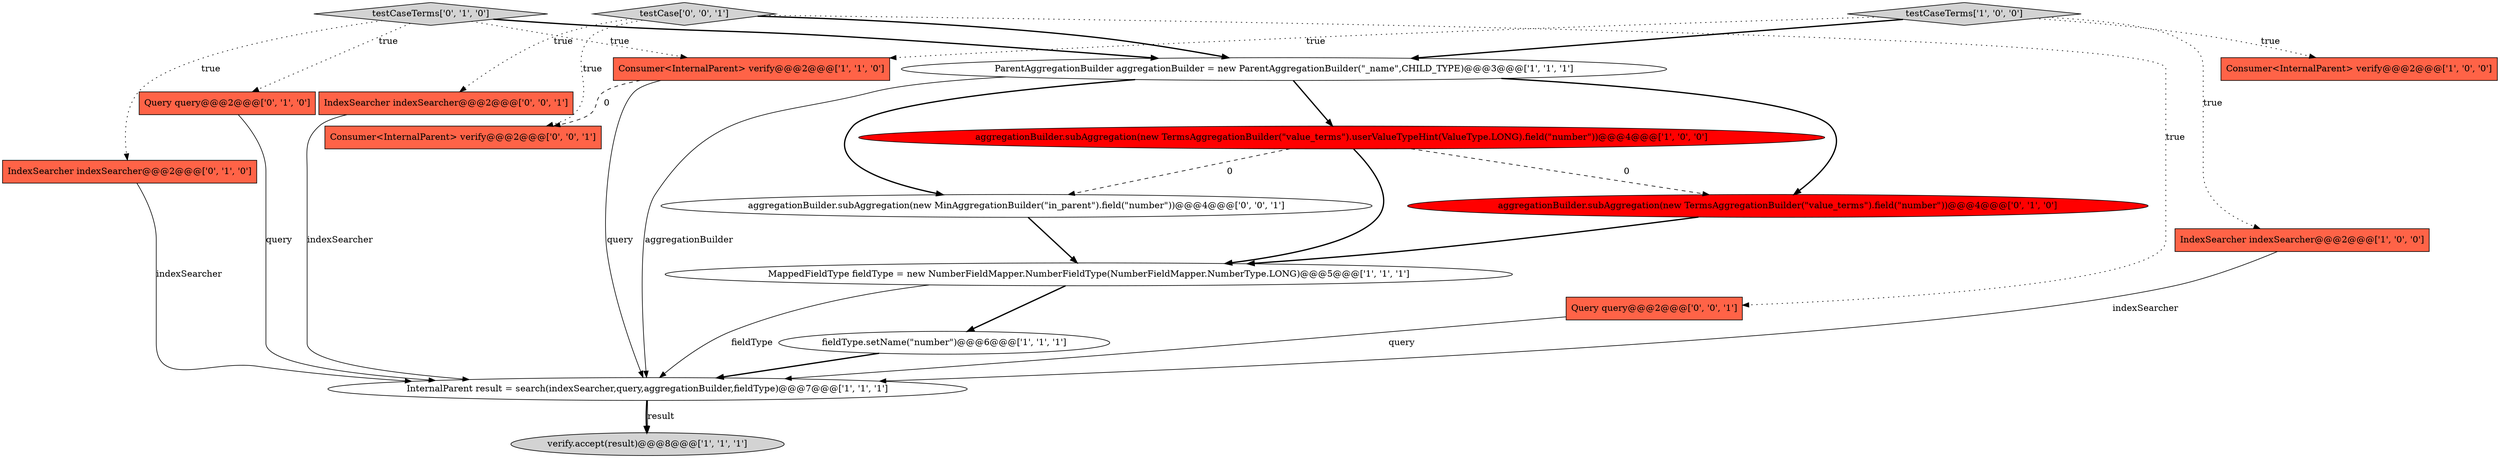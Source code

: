 digraph {
12 [style = filled, label = "Query query@@@2@@@['0', '1', '0']", fillcolor = tomato, shape = box image = "AAA0AAABBB2BBB"];
11 [style = filled, label = "IndexSearcher indexSearcher@@@2@@@['0', '1', '0']", fillcolor = tomato, shape = box image = "AAA0AAABBB2BBB"];
18 [style = filled, label = "Consumer<InternalParent> verify@@@2@@@['0', '0', '1']", fillcolor = tomato, shape = box image = "AAA0AAABBB3BBB"];
3 [style = filled, label = "aggregationBuilder.subAggregation(new TermsAggregationBuilder(\"value_terms\").userValueTypeHint(ValueType.LONG).field(\"number\"))@@@4@@@['1', '0', '0']", fillcolor = red, shape = ellipse image = "AAA1AAABBB1BBB"];
2 [style = filled, label = "ParentAggregationBuilder aggregationBuilder = new ParentAggregationBuilder(\"_name\",CHILD_TYPE)@@@3@@@['1', '1', '1']", fillcolor = white, shape = ellipse image = "AAA0AAABBB1BBB"];
4 [style = filled, label = "IndexSearcher indexSearcher@@@2@@@['1', '0', '0']", fillcolor = tomato, shape = box image = "AAA0AAABBB1BBB"];
13 [style = filled, label = "testCaseTerms['0', '1', '0']", fillcolor = lightgray, shape = diamond image = "AAA0AAABBB2BBB"];
15 [style = filled, label = "testCase['0', '0', '1']", fillcolor = lightgray, shape = diamond image = "AAA0AAABBB3BBB"];
1 [style = filled, label = "testCaseTerms['1', '0', '0']", fillcolor = lightgray, shape = diamond image = "AAA0AAABBB1BBB"];
6 [style = filled, label = "MappedFieldType fieldType = new NumberFieldMapper.NumberFieldType(NumberFieldMapper.NumberType.LONG)@@@5@@@['1', '1', '1']", fillcolor = white, shape = ellipse image = "AAA0AAABBB1BBB"];
7 [style = filled, label = "verify.accept(result)@@@8@@@['1', '1', '1']", fillcolor = lightgray, shape = ellipse image = "AAA0AAABBB1BBB"];
8 [style = filled, label = "Consumer<InternalParent> verify@@@2@@@['1', '0', '0']", fillcolor = tomato, shape = box image = "AAA0AAABBB1BBB"];
14 [style = filled, label = "Query query@@@2@@@['0', '0', '1']", fillcolor = tomato, shape = box image = "AAA0AAABBB3BBB"];
16 [style = filled, label = "aggregationBuilder.subAggregation(new MinAggregationBuilder(\"in_parent\").field(\"number\"))@@@4@@@['0', '0', '1']", fillcolor = white, shape = ellipse image = "AAA0AAABBB3BBB"];
17 [style = filled, label = "IndexSearcher indexSearcher@@@2@@@['0', '0', '1']", fillcolor = tomato, shape = box image = "AAA0AAABBB3BBB"];
5 [style = filled, label = "InternalParent result = search(indexSearcher,query,aggregationBuilder,fieldType)@@@7@@@['1', '1', '1']", fillcolor = white, shape = ellipse image = "AAA0AAABBB1BBB"];
10 [style = filled, label = "aggregationBuilder.subAggregation(new TermsAggregationBuilder(\"value_terms\").field(\"number\"))@@@4@@@['0', '1', '0']", fillcolor = red, shape = ellipse image = "AAA1AAABBB2BBB"];
9 [style = filled, label = "Consumer<InternalParent> verify@@@2@@@['1', '1', '0']", fillcolor = tomato, shape = box image = "AAA0AAABBB1BBB"];
0 [style = filled, label = "fieldType.setName(\"number\")@@@6@@@['1', '1', '1']", fillcolor = white, shape = ellipse image = "AAA0AAABBB1BBB"];
9->5 [style = solid, label="query"];
15->2 [style = bold, label=""];
11->5 [style = solid, label="indexSearcher"];
13->12 [style = dotted, label="true"];
9->18 [style = dashed, label="0"];
16->6 [style = bold, label=""];
2->3 [style = bold, label=""];
15->18 [style = dotted, label="true"];
3->6 [style = bold, label=""];
17->5 [style = solid, label="indexSearcher"];
6->0 [style = bold, label=""];
1->4 [style = dotted, label="true"];
6->5 [style = solid, label="fieldType"];
15->14 [style = dotted, label="true"];
2->10 [style = bold, label=""];
14->5 [style = solid, label="query"];
10->6 [style = bold, label=""];
2->5 [style = solid, label="aggregationBuilder"];
12->5 [style = solid, label="query"];
15->17 [style = dotted, label="true"];
13->9 [style = dotted, label="true"];
1->9 [style = dotted, label="true"];
4->5 [style = solid, label="indexSearcher"];
1->8 [style = dotted, label="true"];
5->7 [style = bold, label=""];
13->11 [style = dotted, label="true"];
1->2 [style = bold, label=""];
3->10 [style = dashed, label="0"];
5->7 [style = solid, label="result"];
3->16 [style = dashed, label="0"];
0->5 [style = bold, label=""];
13->2 [style = bold, label=""];
2->16 [style = bold, label=""];
}
